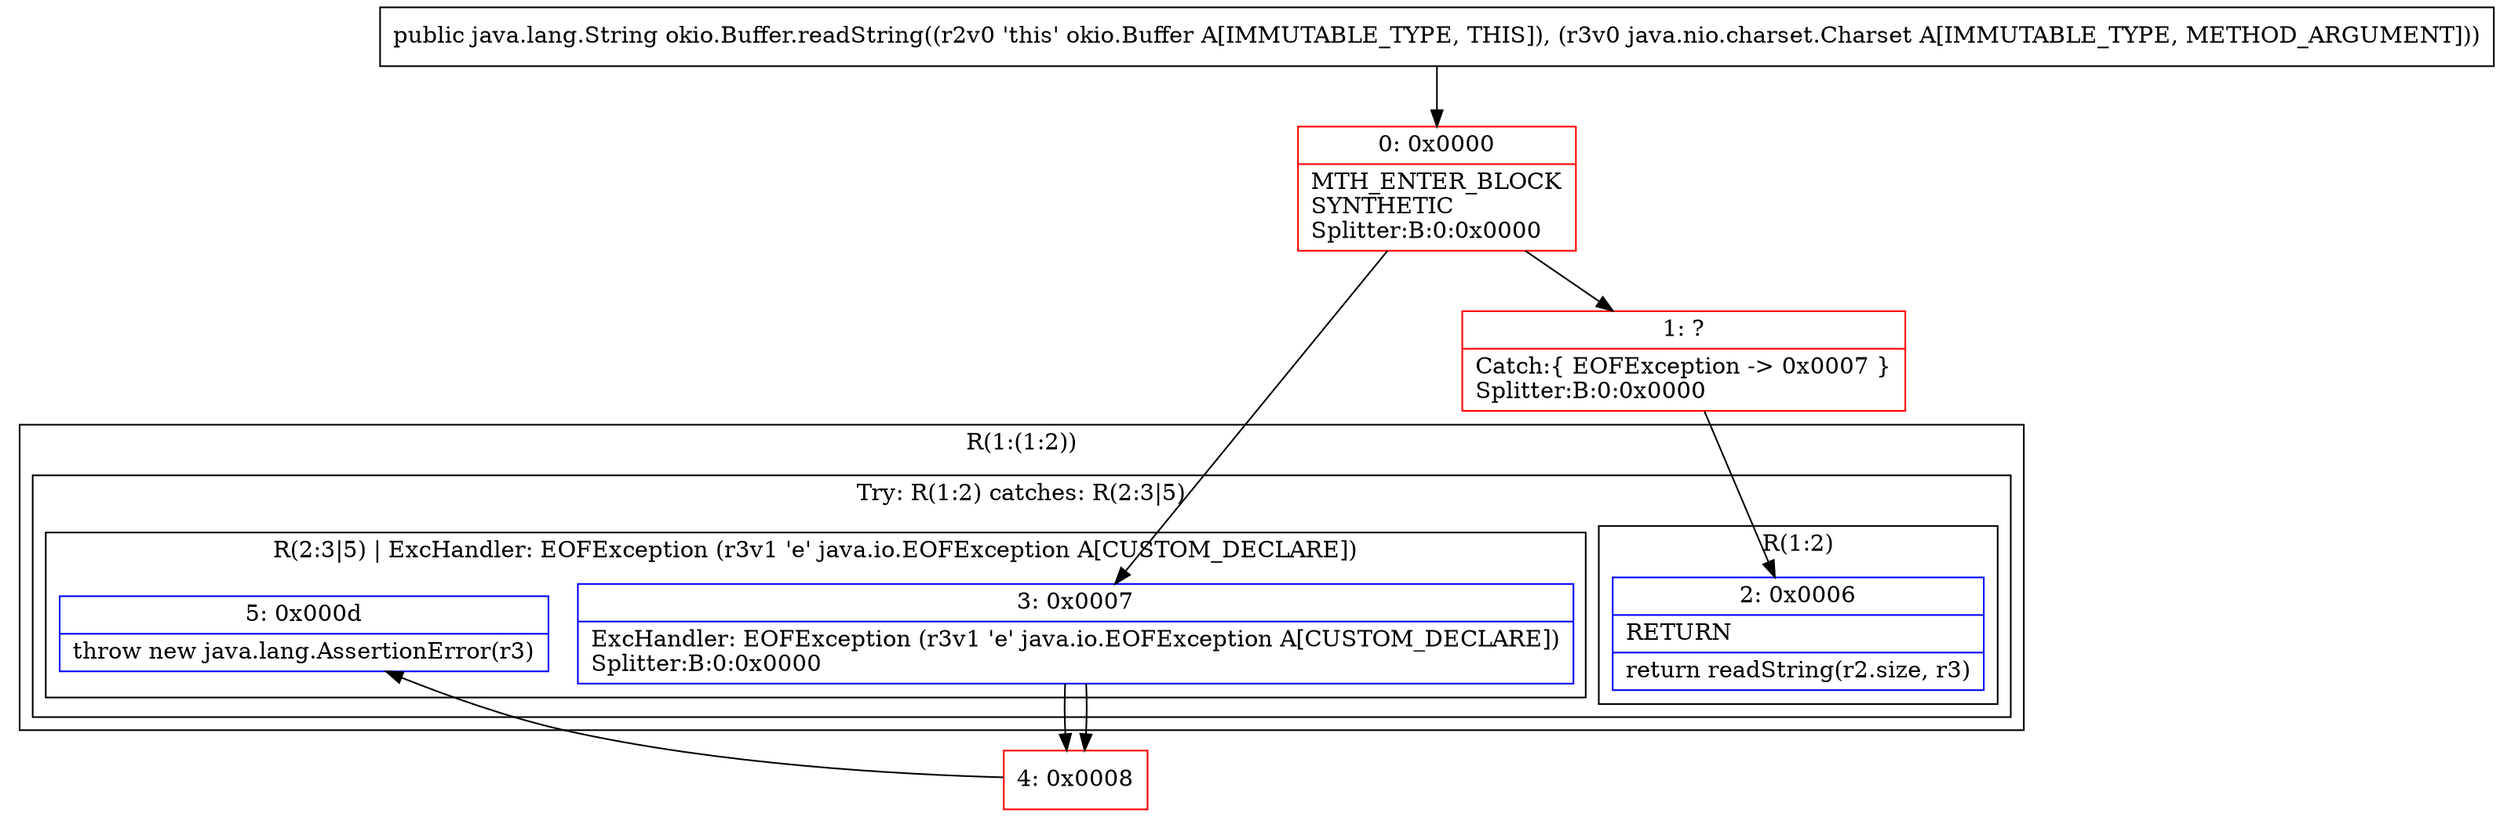 digraph "CFG forokio.Buffer.readString(Ljava\/nio\/charset\/Charset;)Ljava\/lang\/String;" {
subgraph cluster_Region_1714487795 {
label = "R(1:(1:2))";
node [shape=record,color=blue];
subgraph cluster_TryCatchRegion_264247904 {
label = "Try: R(1:2) catches: R(2:3|5)";
node [shape=record,color=blue];
subgraph cluster_Region_1810213774 {
label = "R(1:2)";
node [shape=record,color=blue];
Node_2 [shape=record,label="{2\:\ 0x0006|RETURN\l|return readString(r2.size, r3)\l}"];
}
subgraph cluster_Region_167782947 {
label = "R(2:3|5) | ExcHandler: EOFException (r3v1 'e' java.io.EOFException A[CUSTOM_DECLARE])\l";
node [shape=record,color=blue];
Node_3 [shape=record,label="{3\:\ 0x0007|ExcHandler: EOFException (r3v1 'e' java.io.EOFException A[CUSTOM_DECLARE])\lSplitter:B:0:0x0000\l}"];
Node_5 [shape=record,label="{5\:\ 0x000d|throw new java.lang.AssertionError(r3)\l}"];
}
}
}
subgraph cluster_Region_167782947 {
label = "R(2:3|5) | ExcHandler: EOFException (r3v1 'e' java.io.EOFException A[CUSTOM_DECLARE])\l";
node [shape=record,color=blue];
Node_3 [shape=record,label="{3\:\ 0x0007|ExcHandler: EOFException (r3v1 'e' java.io.EOFException A[CUSTOM_DECLARE])\lSplitter:B:0:0x0000\l}"];
Node_5 [shape=record,label="{5\:\ 0x000d|throw new java.lang.AssertionError(r3)\l}"];
}
Node_0 [shape=record,color=red,label="{0\:\ 0x0000|MTH_ENTER_BLOCK\lSYNTHETIC\lSplitter:B:0:0x0000\l}"];
Node_1 [shape=record,color=red,label="{1\:\ ?|Catch:\{ EOFException \-\> 0x0007 \}\lSplitter:B:0:0x0000\l}"];
Node_4 [shape=record,color=red,label="{4\:\ 0x0008}"];
MethodNode[shape=record,label="{public java.lang.String okio.Buffer.readString((r2v0 'this' okio.Buffer A[IMMUTABLE_TYPE, THIS]), (r3v0 java.nio.charset.Charset A[IMMUTABLE_TYPE, METHOD_ARGUMENT])) }"];
MethodNode -> Node_0;
Node_3 -> Node_4;
Node_3 -> Node_4;
Node_0 -> Node_1;
Node_0 -> Node_3;
Node_1 -> Node_2;
Node_4 -> Node_5;
}

